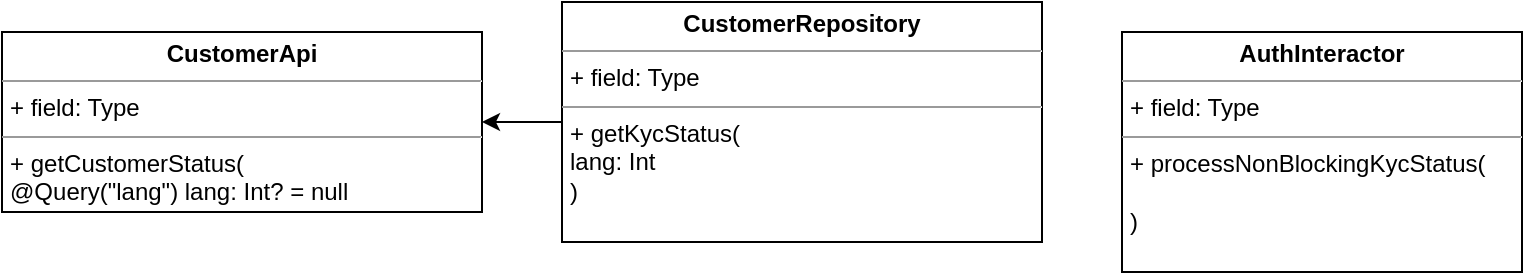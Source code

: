 <mxfile version="15.7.3" type="github">
  <diagram id="QN5mFzQDCflkmAVmNGgj" name="Page-1">
    <mxGraphModel dx="981" dy="532" grid="1" gridSize="10" guides="1" tooltips="1" connect="1" arrows="1" fold="1" page="1" pageScale="1" pageWidth="850" pageHeight="1100" math="0" shadow="0">
      <root>
        <mxCell id="0" />
        <mxCell id="1" parent="0" />
        <mxCell id="lqZP2IpAEOQLERp2CW0c-1" value="&lt;p style=&quot;margin: 0px ; margin-top: 4px ; text-align: center&quot;&gt;&lt;b&gt;CustomerApi&lt;/b&gt;&lt;/p&gt;&lt;hr size=&quot;1&quot;&gt;&lt;p style=&quot;margin: 0px ; margin-left: 4px&quot;&gt;+ field: Type&lt;/p&gt;&lt;hr size=&quot;1&quot;&gt;&lt;p style=&quot;margin: 0px ; margin-left: 4px&quot;&gt;+ getCustomerStatus(&lt;/p&gt;&lt;p style=&quot;margin: 0px ; margin-left: 4px&quot;&gt;@Query(&quot;lang&quot;) lang: Int? = null&lt;br&gt;&lt;/p&gt;&lt;p style=&quot;margin: 0px ; margin-left: 4px&quot;&gt;)&lt;br&gt;&lt;/p&gt;" style="verticalAlign=top;align=left;overflow=fill;fontSize=12;fontFamily=Helvetica;html=1;" vertex="1" parent="1">
          <mxGeometry x="80" y="280" width="240" height="90" as="geometry" />
        </mxCell>
        <mxCell id="lqZP2IpAEOQLERp2CW0c-3" style="edgeStyle=orthogonalEdgeStyle;rounded=0;orthogonalLoop=1;jettySize=auto;html=1;entryX=1;entryY=0.5;entryDx=0;entryDy=0;" edge="1" parent="1" source="lqZP2IpAEOQLERp2CW0c-2" target="lqZP2IpAEOQLERp2CW0c-1">
          <mxGeometry relative="1" as="geometry" />
        </mxCell>
        <mxCell id="lqZP2IpAEOQLERp2CW0c-2" value="&lt;p style=&quot;margin: 0px ; margin-top: 4px ; text-align: center&quot;&gt;&lt;b&gt;CustomerRepository&lt;/b&gt;&lt;/p&gt;&lt;hr size=&quot;1&quot;&gt;&lt;p style=&quot;margin: 0px ; margin-left: 4px&quot;&gt;+ field: Type&lt;/p&gt;&lt;hr size=&quot;1&quot;&gt;&lt;p style=&quot;margin: 0px ; margin-left: 4px&quot;&gt;+ getKycStatus(&lt;/p&gt;&lt;p style=&quot;margin: 0px ; margin-left: 4px&quot;&gt;lang: Int&lt;br&gt;&lt;/p&gt;&lt;p style=&quot;margin: 0px ; margin-left: 4px&quot;&gt;)&lt;br&gt;&lt;/p&gt;" style="verticalAlign=top;align=left;overflow=fill;fontSize=12;fontFamily=Helvetica;html=1;" vertex="1" parent="1">
          <mxGeometry x="360" y="265" width="240" height="120" as="geometry" />
        </mxCell>
        <mxCell id="lqZP2IpAEOQLERp2CW0c-4" value="&lt;p style=&quot;margin: 0px ; margin-top: 4px ; text-align: center&quot;&gt;&lt;b&gt;AuthInteractor&lt;/b&gt;&lt;/p&gt;&lt;hr size=&quot;1&quot;&gt;&lt;p style=&quot;margin: 0px ; margin-left: 4px&quot;&gt;+ field: Type&lt;/p&gt;&lt;hr size=&quot;1&quot;&gt;&lt;p style=&quot;margin: 0px ; margin-left: 4px&quot;&gt;+ processNonBlockingKycStatus(&lt;/p&gt;&lt;p style=&quot;margin: 0px ; margin-left: 4px&quot;&gt;&lt;br&gt;&lt;/p&gt;&lt;p style=&quot;margin: 0px ; margin-left: 4px&quot;&gt;)&lt;/p&gt;" style="verticalAlign=top;align=left;overflow=fill;fontSize=12;fontFamily=Helvetica;html=1;" vertex="1" parent="1">
          <mxGeometry x="640" y="280" width="200" height="120" as="geometry" />
        </mxCell>
      </root>
    </mxGraphModel>
  </diagram>
</mxfile>
